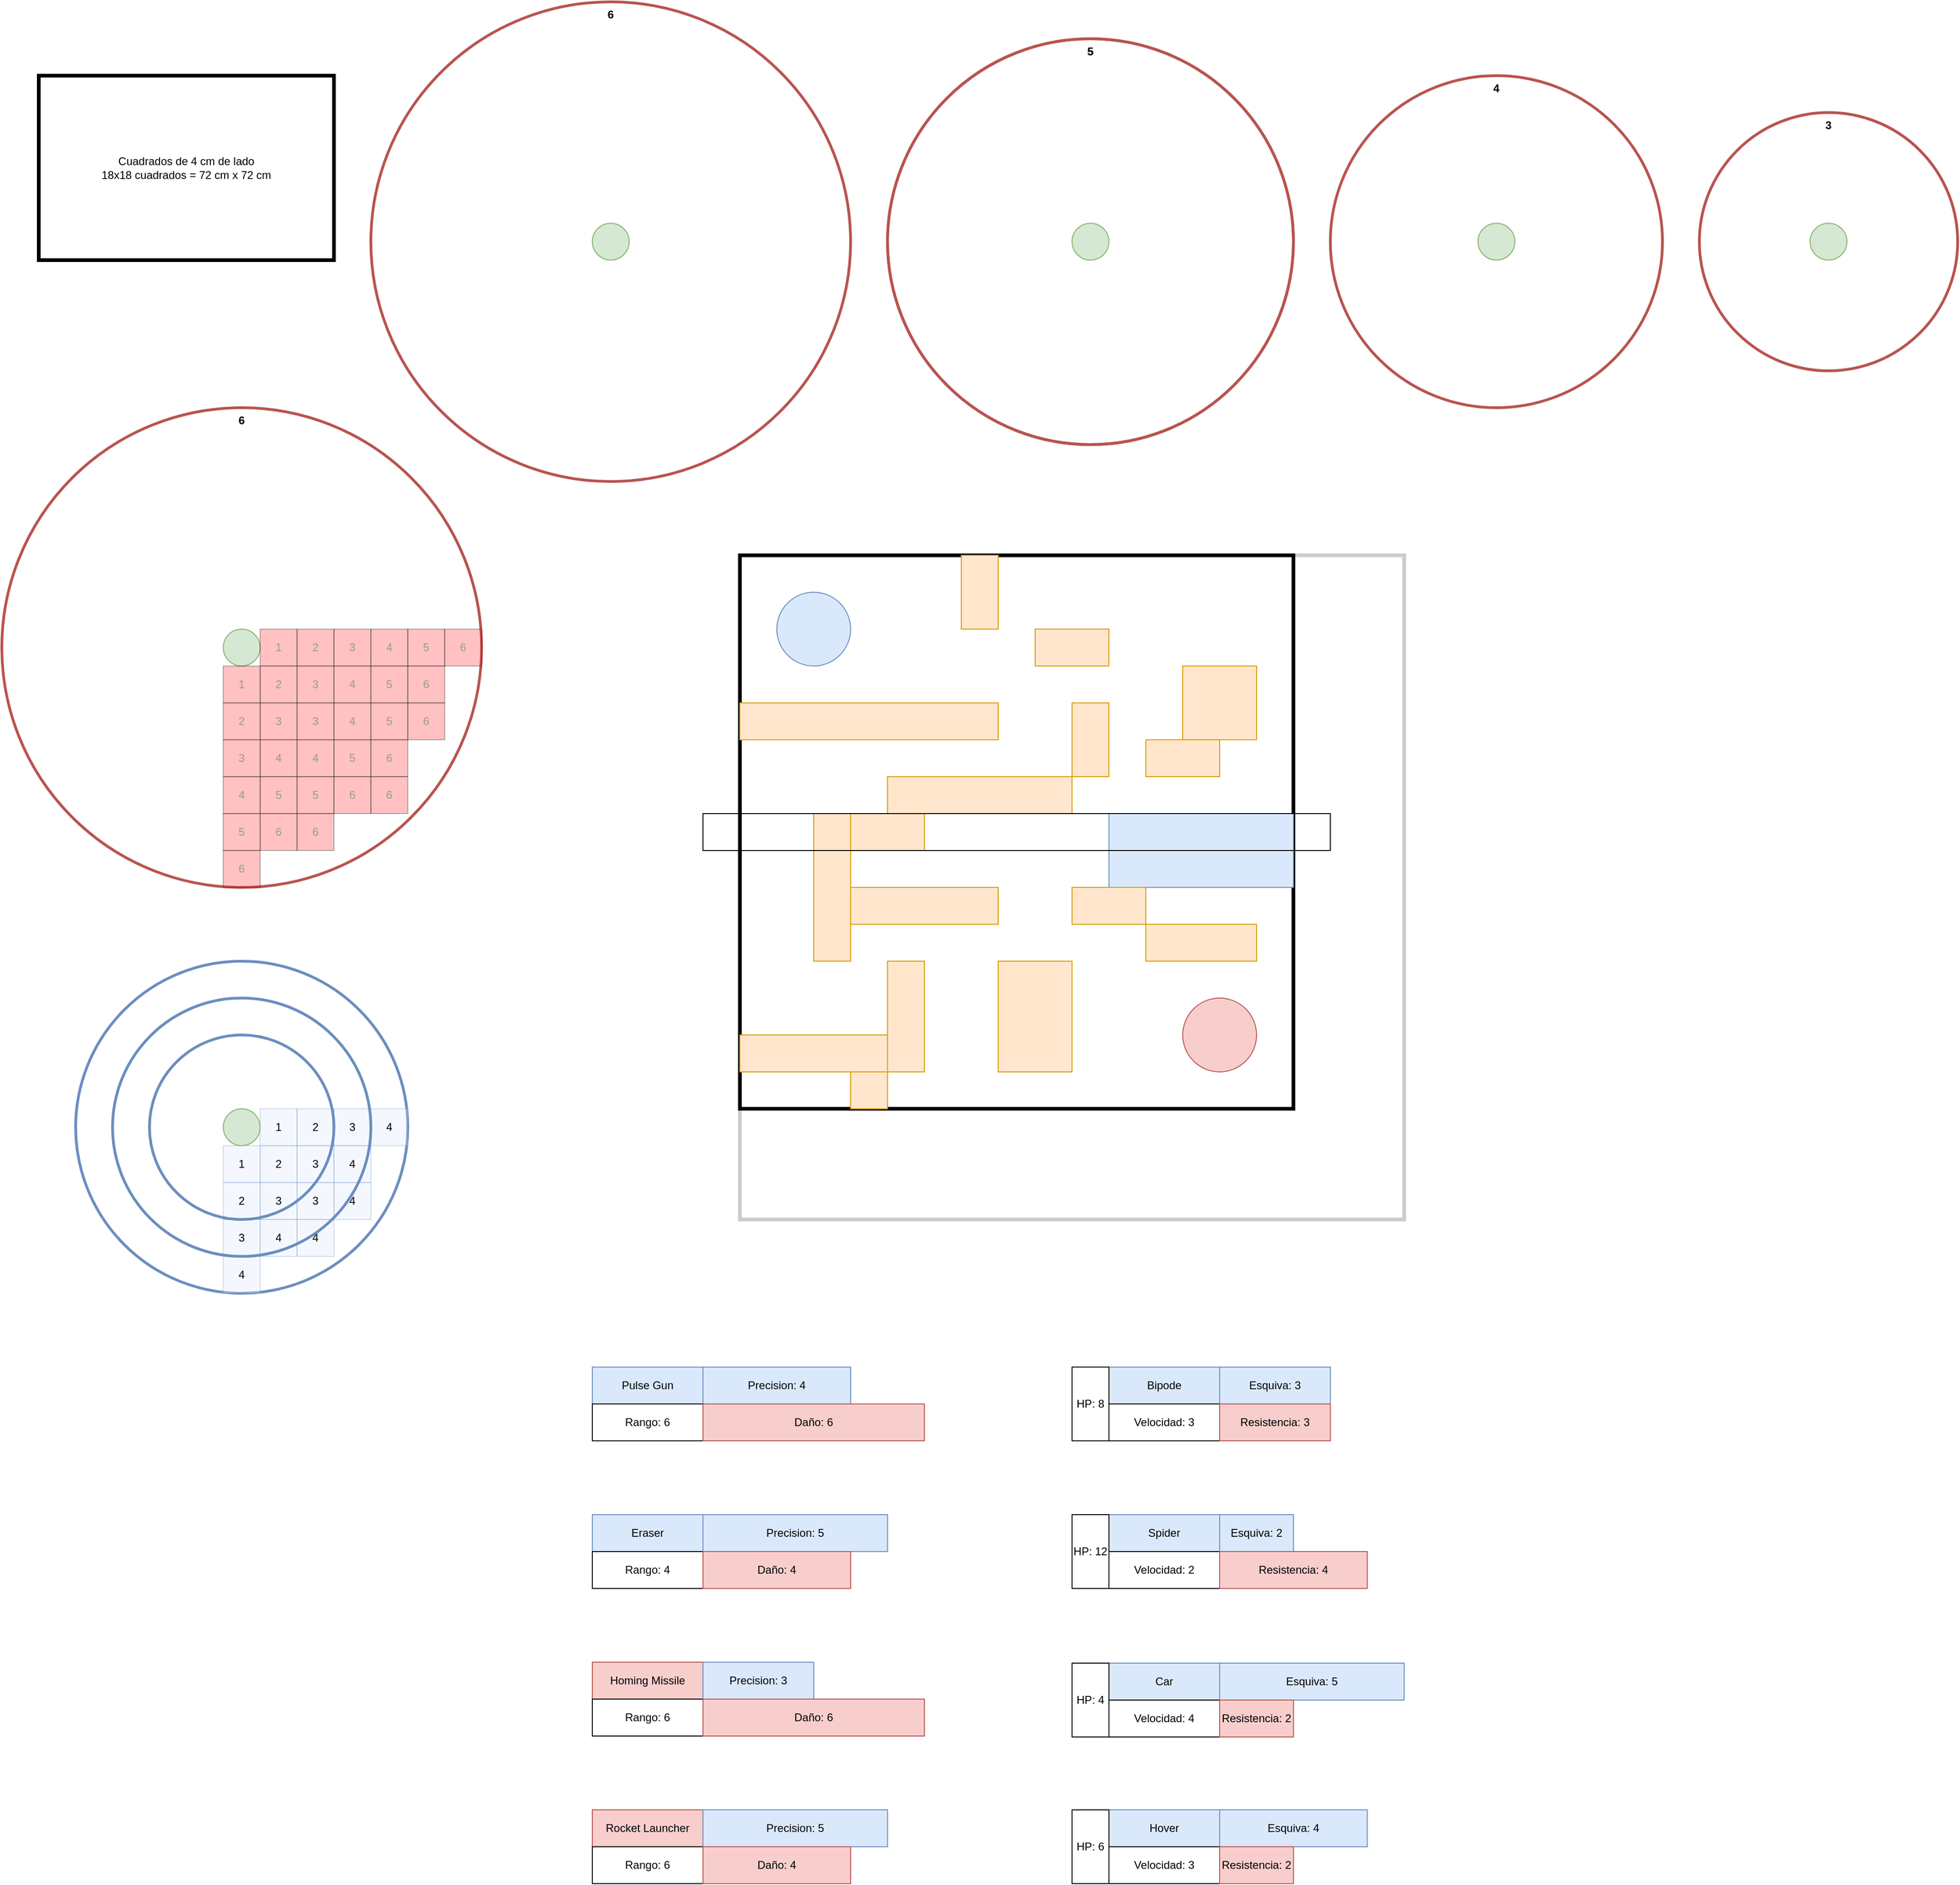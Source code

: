 <mxfile version="14.6.3" type="github">
  <diagram id="_yiUwRokFOnQKQJ4L_2b" name="Page-1">
    <mxGraphModel dx="2835" dy="1702" grid="1" gridSize="40" guides="1" tooltips="1" connect="0" arrows="0" fold="1" page="0" pageScale="1" pageWidth="1169" pageHeight="827" math="0" shadow="0">
      <root>
        <mxCell id="0" />
        <mxCell id="1" parent="0" />
        <mxCell id="3i8wpQ27d8iT5KFeXICe-116" value="" style="whiteSpace=wrap;html=1;fillColor=none;strokeWidth=4;strokeColor=#CCCCCC;" parent="1" vertex="1">
          <mxGeometry width="720" height="720" as="geometry" />
        </mxCell>
        <mxCell id="vn4npf6PUUD4SO4Y0X6b-38" value="6" style="ellipse;whiteSpace=wrap;html=1;aspect=fixed;strokeColor=#b85450;strokeWidth=3;fillColor=none;verticalAlign=top;fontStyle=1;" parent="1" vertex="1">
          <mxGeometry x="-800" y="-160" width="520" height="520" as="geometry" />
        </mxCell>
        <mxCell id="3i8wpQ27d8iT5KFeXICe-36" value="" style="ellipse;whiteSpace=wrap;html=1;aspect=fixed;strokeColor=#6c8ebf;strokeWidth=3;fillColor=none;" parent="1" vertex="1">
          <mxGeometry x="-720" y="440" width="360" height="360" as="geometry" />
        </mxCell>
        <mxCell id="QKz0i4Ya-4XRhN0GM1Uq-62" value="" style="ellipse;whiteSpace=wrap;html=1;aspect=fixed;fillColor=#d5e8d4;strokeColor=#82b366;" parent="1" vertex="1">
          <mxGeometry x="-560" y="80" width="40" height="40" as="geometry" />
        </mxCell>
        <mxCell id="PsukZITPC0t1pCXcuslk-24" value="2" style="whiteSpace=wrap;html=1;fillColor=#FF3333;gradientColor=none;opacity=30;direction=south;fontColor=#999999;" parent="1" vertex="1">
          <mxGeometry x="-520" y="120" width="40" height="40" as="geometry" />
        </mxCell>
        <mxCell id="PsukZITPC0t1pCXcuslk-25" value="3" style="whiteSpace=wrap;html=1;fillColor=#FF3333;gradientColor=none;opacity=30;direction=south;fontColor=#999999;" parent="1" vertex="1">
          <mxGeometry x="-480" y="160" width="40" height="40" as="geometry" />
        </mxCell>
        <mxCell id="PsukZITPC0t1pCXcuslk-26" value="5" style="whiteSpace=wrap;html=1;fillColor=#FF3333;gradientColor=none;opacity=30;direction=south;fontColor=#999999;" parent="1" vertex="1">
          <mxGeometry x="-440" y="200" width="40" height="40" as="geometry" />
        </mxCell>
        <mxCell id="PsukZITPC0t1pCXcuslk-39" value="1" style="whiteSpace=wrap;html=1;fillColor=#FF3333;gradientColor=none;opacity=30;direction=south;fontColor=#999999;" parent="1" vertex="1">
          <mxGeometry x="-520" y="80" width="40" height="40" as="geometry" />
        </mxCell>
        <mxCell id="PsukZITPC0t1pCXcuslk-40" value="2" style="whiteSpace=wrap;html=1;fillColor=#FF3333;gradientColor=none;opacity=30;direction=south;fontColor=#999999;" parent="1" vertex="1">
          <mxGeometry x="-480" y="80" width="40" height="40" as="geometry" />
        </mxCell>
        <mxCell id="PsukZITPC0t1pCXcuslk-41" value="3" style="whiteSpace=wrap;html=1;fillColor=#FF3333;gradientColor=none;opacity=30;direction=south;fontColor=#999999;" parent="1" vertex="1">
          <mxGeometry x="-440" y="80" width="40" height="40" as="geometry" />
        </mxCell>
        <mxCell id="PsukZITPC0t1pCXcuslk-42" value="4" style="whiteSpace=wrap;html=1;fillColor=#FF3333;gradientColor=none;opacity=30;direction=south;fontColor=#999999;" parent="1" vertex="1">
          <mxGeometry x="-400" y="80" width="40" height="40" as="geometry" />
        </mxCell>
        <mxCell id="PsukZITPC0t1pCXcuslk-43" value="5" style="whiteSpace=wrap;html=1;fillColor=#FF3333;gradientColor=none;opacity=30;direction=south;fontColor=#999999;" parent="1" vertex="1">
          <mxGeometry x="-360" y="80" width="40" height="40" as="geometry" />
        </mxCell>
        <mxCell id="PsukZITPC0t1pCXcuslk-44" value="4" style="whiteSpace=wrap;html=1;fillColor=#FF3333;gradientColor=none;opacity=30;direction=north;fontColor=#999999;" parent="1" vertex="1">
          <mxGeometry x="-440" y="160" width="40" height="40" as="geometry" />
        </mxCell>
        <mxCell id="PsukZITPC0t1pCXcuslk-45" value="5" style="whiteSpace=wrap;html=1;fillColor=#FF3333;gradientColor=none;opacity=30;direction=north;fontColor=#999999;" parent="1" vertex="1">
          <mxGeometry x="-400" y="160" width="40" height="40" as="geometry" />
        </mxCell>
        <mxCell id="PsukZITPC0t1pCXcuslk-46" value="4" style="whiteSpace=wrap;html=1;fillColor=#FF3333;gradientColor=none;opacity=30;direction=north;fontColor=#999999;" parent="1" vertex="1">
          <mxGeometry x="-480" y="200" width="40" height="40" as="geometry" />
        </mxCell>
        <mxCell id="PsukZITPC0t1pCXcuslk-47" value="5" style="whiteSpace=wrap;html=1;fillColor=#FF3333;gradientColor=none;opacity=30;direction=north;fontColor=#999999;" parent="1" vertex="1">
          <mxGeometry x="-480" y="240" width="40" height="40" as="geometry" />
        </mxCell>
        <mxCell id="PsukZITPC0t1pCXcuslk-48" value="3" style="whiteSpace=wrap;html=1;fillColor=#FF3333;gradientColor=none;opacity=30;direction=south;fontColor=#999999;" parent="1" vertex="1">
          <mxGeometry x="-520" y="160" width="40" height="40" as="geometry" />
        </mxCell>
        <mxCell id="PsukZITPC0t1pCXcuslk-50" value="4" style="whiteSpace=wrap;html=1;fillColor=#FF3333;gradientColor=none;opacity=30;direction=north;fontColor=#999999;" parent="1" vertex="1">
          <mxGeometry x="-520" y="200" width="40" height="40" as="geometry" />
        </mxCell>
        <mxCell id="PsukZITPC0t1pCXcuslk-51" value="5" style="whiteSpace=wrap;html=1;fillColor=#FF3333;gradientColor=none;opacity=30;direction=north;fontColor=#999999;" parent="1" vertex="1">
          <mxGeometry x="-520" y="240" width="40" height="40" as="geometry" />
        </mxCell>
        <mxCell id="PsukZITPC0t1pCXcuslk-52" value="3" style="whiteSpace=wrap;html=1;fillColor=#FF3333;gradientColor=none;opacity=30;direction=south;fontColor=#999999;" parent="1" vertex="1">
          <mxGeometry x="-480" y="120" width="40" height="40" as="geometry" />
        </mxCell>
        <mxCell id="PsukZITPC0t1pCXcuslk-53" value="4" style="whiteSpace=wrap;html=1;fillColor=#FF3333;gradientColor=none;opacity=30;direction=north;fontColor=#999999;" parent="1" vertex="1">
          <mxGeometry x="-440" y="120" width="40" height="40" as="geometry" />
        </mxCell>
        <mxCell id="PsukZITPC0t1pCXcuslk-54" value="5" style="whiteSpace=wrap;html=1;fillColor=#FF3333;gradientColor=none;opacity=30;direction=north;fontColor=#999999;" parent="1" vertex="1">
          <mxGeometry x="-400" y="120" width="40" height="40" as="geometry" />
        </mxCell>
        <mxCell id="PsukZITPC0t1pCXcuslk-55" value="1" style="whiteSpace=wrap;html=1;fillColor=#FF3333;gradientColor=none;opacity=30;direction=south;fontColor=#999999;" parent="1" vertex="1">
          <mxGeometry x="-560" y="120" width="40" height="40" as="geometry" />
        </mxCell>
        <mxCell id="PsukZITPC0t1pCXcuslk-57" value="2" style="whiteSpace=wrap;html=1;fillColor=#FF3333;gradientColor=none;opacity=30;direction=south;fontColor=#999999;" parent="1" vertex="1">
          <mxGeometry x="-560" y="160" width="40" height="40" as="geometry" />
        </mxCell>
        <mxCell id="PsukZITPC0t1pCXcuslk-58" value="4" style="whiteSpace=wrap;html=1;fillColor=#FF3333;gradientColor=none;opacity=30;direction=south;fontColor=#999999;" parent="1" vertex="1">
          <mxGeometry x="-560" y="240" width="40" height="40" as="geometry" />
        </mxCell>
        <mxCell id="PsukZITPC0t1pCXcuslk-59" value="3" style="whiteSpace=wrap;html=1;fillColor=#FF3333;gradientColor=none;opacity=30;direction=south;fontColor=#999999;" parent="1" vertex="1">
          <mxGeometry x="-560" y="200" width="40" height="40" as="geometry" />
        </mxCell>
        <mxCell id="PsukZITPC0t1pCXcuslk-60" value="5" style="whiteSpace=wrap;html=1;fillColor=#FF3333;gradientColor=none;opacity=30;direction=south;fontColor=#999999;" parent="1" vertex="1">
          <mxGeometry x="-560" y="280" width="40" height="40" as="geometry" />
        </mxCell>
        <mxCell id="3i8wpQ27d8iT5KFeXICe-1" value="" style="ellipse;whiteSpace=wrap;html=1;aspect=fixed;fillColor=#d5e8d4;strokeColor=#82b366;" parent="1" vertex="1">
          <mxGeometry x="-560" y="600" width="40" height="40" as="geometry" />
        </mxCell>
        <mxCell id="3i8wpQ27d8iT5KFeXICe-4" value="2" style="whiteSpace=wrap;html=1;fillColor=#dae8fc;opacity=30;direction=south;strokeColor=#6c8ebf;" parent="1" vertex="1">
          <mxGeometry x="-520" y="640" width="40" height="40" as="geometry" />
        </mxCell>
        <mxCell id="3i8wpQ27d8iT5KFeXICe-5" value="3" style="whiteSpace=wrap;html=1;fillColor=#dae8fc;opacity=30;direction=south;strokeColor=#6c8ebf;" parent="1" vertex="1">
          <mxGeometry x="-480" y="680" width="40" height="40" as="geometry" />
        </mxCell>
        <mxCell id="3i8wpQ27d8iT5KFeXICe-16" value="1" style="whiteSpace=wrap;html=1;fillColor=#dae8fc;opacity=30;direction=south;strokeColor=#6c8ebf;" parent="1" vertex="1">
          <mxGeometry x="-520" y="600" width="40" height="40" as="geometry" />
        </mxCell>
        <mxCell id="3i8wpQ27d8iT5KFeXICe-17" value="2" style="whiteSpace=wrap;html=1;fillColor=#dae8fc;opacity=30;direction=south;strokeColor=#6c8ebf;" parent="1" vertex="1">
          <mxGeometry x="-480" y="600" width="40" height="40" as="geometry" />
        </mxCell>
        <mxCell id="3i8wpQ27d8iT5KFeXICe-18" value="3" style="whiteSpace=wrap;html=1;fillColor=#dae8fc;opacity=30;direction=south;strokeColor=#6c8ebf;" parent="1" vertex="1">
          <mxGeometry x="-440" y="600" width="40" height="40" as="geometry" />
        </mxCell>
        <mxCell id="3i8wpQ27d8iT5KFeXICe-19" value="4" style="whiteSpace=wrap;html=1;fillColor=#dae8fc;opacity=30;direction=south;strokeColor=#6c8ebf;" parent="1" vertex="1">
          <mxGeometry x="-400" y="600" width="40" height="40" as="geometry" />
        </mxCell>
        <mxCell id="3i8wpQ27d8iT5KFeXICe-21" value="4" style="whiteSpace=wrap;html=1;fillColor=#dae8fc;opacity=30;direction=north;strokeColor=#6c8ebf;" parent="1" vertex="1">
          <mxGeometry x="-440" y="680" width="40" height="40" as="geometry" />
        </mxCell>
        <mxCell id="3i8wpQ27d8iT5KFeXICe-23" value="4" style="whiteSpace=wrap;html=1;fillColor=#dae8fc;opacity=30;direction=north;strokeColor=#6c8ebf;" parent="1" vertex="1">
          <mxGeometry x="-480" y="720" width="40" height="40" as="geometry" />
        </mxCell>
        <mxCell id="3i8wpQ27d8iT5KFeXICe-25" value="3" style="whiteSpace=wrap;html=1;fillColor=#dae8fc;opacity=30;direction=south;strokeColor=#6c8ebf;" parent="1" vertex="1">
          <mxGeometry x="-520" y="680" width="40" height="40" as="geometry" />
        </mxCell>
        <mxCell id="3i8wpQ27d8iT5KFeXICe-26" value="4" style="whiteSpace=wrap;html=1;fillColor=#dae8fc;opacity=30;direction=north;strokeColor=#6c8ebf;" parent="1" vertex="1">
          <mxGeometry x="-520" y="720" width="40" height="40" as="geometry" />
        </mxCell>
        <mxCell id="3i8wpQ27d8iT5KFeXICe-28" value="3" style="whiteSpace=wrap;html=1;fillColor=#dae8fc;opacity=30;direction=south;strokeColor=#6c8ebf;" parent="1" vertex="1">
          <mxGeometry x="-480" y="640" width="40" height="40" as="geometry" />
        </mxCell>
        <mxCell id="3i8wpQ27d8iT5KFeXICe-29" value="4" style="whiteSpace=wrap;html=1;fillColor=#dae8fc;opacity=30;direction=north;strokeColor=#6c8ebf;" parent="1" vertex="1">
          <mxGeometry x="-440" y="640" width="40" height="40" as="geometry" />
        </mxCell>
        <mxCell id="3i8wpQ27d8iT5KFeXICe-31" value="1" style="whiteSpace=wrap;html=1;fillColor=#dae8fc;opacity=30;direction=south;strokeColor=#6c8ebf;" parent="1" vertex="1">
          <mxGeometry x="-560" y="640" width="40" height="40" as="geometry" />
        </mxCell>
        <mxCell id="3i8wpQ27d8iT5KFeXICe-32" value="2" style="whiteSpace=wrap;html=1;fillColor=#dae8fc;opacity=30;direction=south;strokeColor=#6c8ebf;" parent="1" vertex="1">
          <mxGeometry x="-560" y="680" width="40" height="40" as="geometry" />
        </mxCell>
        <mxCell id="3i8wpQ27d8iT5KFeXICe-33" value="4" style="whiteSpace=wrap;html=1;fillColor=#dae8fc;opacity=30;direction=south;strokeColor=#6c8ebf;" parent="1" vertex="1">
          <mxGeometry x="-560" y="760" width="40" height="40" as="geometry" />
        </mxCell>
        <mxCell id="3i8wpQ27d8iT5KFeXICe-34" value="3" style="whiteSpace=wrap;html=1;fillColor=#dae8fc;opacity=30;direction=south;strokeColor=#6c8ebf;" parent="1" vertex="1">
          <mxGeometry x="-560" y="720" width="40" height="40" as="geometry" />
        </mxCell>
        <mxCell id="3i8wpQ27d8iT5KFeXICe-45" value="" style="ellipse;whiteSpace=wrap;html=1;aspect=fixed;strokeColor=#6c8ebf;strokeWidth=3;fillColor=none;" parent="1" vertex="1">
          <mxGeometry x="-680" y="480" width="280" height="280" as="geometry" />
        </mxCell>
        <mxCell id="3i8wpQ27d8iT5KFeXICe-46" value="6" style="whiteSpace=wrap;html=1;fillColor=#FF3333;gradientColor=none;opacity=30;direction=south;fontColor=#999999;" parent="1" vertex="1">
          <mxGeometry x="-560" y="320" width="40" height="40" as="geometry" />
        </mxCell>
        <mxCell id="3i8wpQ27d8iT5KFeXICe-47" value="6" style="whiteSpace=wrap;html=1;fillColor=#FF3333;gradientColor=none;opacity=30;direction=south;fontColor=#999999;" parent="1" vertex="1">
          <mxGeometry x="-520" y="280" width="40" height="40" as="geometry" />
        </mxCell>
        <mxCell id="3i8wpQ27d8iT5KFeXICe-48" value="6" style="whiteSpace=wrap;html=1;fillColor=#FF3333;gradientColor=none;opacity=30;direction=south;fontColor=#999999;" parent="1" vertex="1">
          <mxGeometry x="-480" y="280" width="40" height="40" as="geometry" />
        </mxCell>
        <mxCell id="3i8wpQ27d8iT5KFeXICe-49" value="6" style="whiteSpace=wrap;html=1;fillColor=#FF3333;gradientColor=none;opacity=30;direction=south;fontColor=#999999;" parent="1" vertex="1">
          <mxGeometry x="-440" y="240" width="40" height="40" as="geometry" />
        </mxCell>
        <mxCell id="3i8wpQ27d8iT5KFeXICe-50" value="6" style="whiteSpace=wrap;html=1;fillColor=#FF3333;gradientColor=none;opacity=30;direction=south;fontColor=#999999;" parent="1" vertex="1">
          <mxGeometry x="-400" y="200" width="40" height="40" as="geometry" />
        </mxCell>
        <mxCell id="3i8wpQ27d8iT5KFeXICe-51" value="6" style="whiteSpace=wrap;html=1;fillColor=#FF3333;gradientColor=none;opacity=30;direction=south;fontColor=#999999;" parent="1" vertex="1">
          <mxGeometry x="-320" y="80" width="40" height="40" as="geometry" />
        </mxCell>
        <mxCell id="3i8wpQ27d8iT5KFeXICe-52" value="6" style="whiteSpace=wrap;html=1;fillColor=#FF3333;gradientColor=none;opacity=30;direction=south;fontColor=#999999;" parent="1" vertex="1">
          <mxGeometry x="-360" y="120" width="40" height="40" as="geometry" />
        </mxCell>
        <mxCell id="3i8wpQ27d8iT5KFeXICe-53" value="6" style="whiteSpace=wrap;html=1;fillColor=#FF3333;gradientColor=none;opacity=30;direction=south;fontColor=#999999;" parent="1" vertex="1">
          <mxGeometry x="-360" y="160" width="40" height="40" as="geometry" />
        </mxCell>
        <mxCell id="3i8wpQ27d8iT5KFeXICe-54" value="6" style="whiteSpace=wrap;html=1;fillColor=#FF3333;gradientColor=none;opacity=30;direction=south;fontColor=#999999;" parent="1" vertex="1">
          <mxGeometry x="-400" y="240" width="40" height="40" as="geometry" />
        </mxCell>
        <mxCell id="3i8wpQ27d8iT5KFeXICe-55" value="" style="ellipse;whiteSpace=wrap;html=1;aspect=fixed;strokeColor=#6c8ebf;strokeWidth=3;fillColor=none;" parent="1" vertex="1">
          <mxGeometry x="-640" y="520" width="200" height="200" as="geometry" />
        </mxCell>
        <mxCell id="3i8wpQ27d8iT5KFeXICe-56" value="Pulse Gun" style="whiteSpace=wrap;html=1;fillColor=#dae8fc;strokeColor=#6c8ebf;" parent="1" vertex="1">
          <mxGeometry x="-160" y="880" width="120" height="40" as="geometry" />
        </mxCell>
        <mxCell id="3i8wpQ27d8iT5KFeXICe-57" value="Rango: 6" style="whiteSpace=wrap;html=1;" parent="1" vertex="1">
          <mxGeometry x="-160" y="920" width="120" height="40" as="geometry" />
        </mxCell>
        <mxCell id="3i8wpQ27d8iT5KFeXICe-71" value="" style="group;" parent="1" vertex="1" connectable="0">
          <mxGeometry x="160" y="-560" width="440" height="440" as="geometry" />
        </mxCell>
        <mxCell id="3i8wpQ27d8iT5KFeXICe-68" value="5" style="ellipse;whiteSpace=wrap;html=1;aspect=fixed;strokeColor=#b85450;strokeWidth=3;fillColor=none;verticalAlign=top;fontStyle=1;" parent="3i8wpQ27d8iT5KFeXICe-71" vertex="1">
          <mxGeometry width="440" height="440" as="geometry" />
        </mxCell>
        <mxCell id="3i8wpQ27d8iT5KFeXICe-69" value="" style="ellipse;whiteSpace=wrap;html=1;aspect=fixed;fillColor=#d5e8d4;strokeColor=#82b366;" parent="3i8wpQ27d8iT5KFeXICe-71" vertex="1">
          <mxGeometry x="200" y="200" width="40" height="40" as="geometry" />
        </mxCell>
        <mxCell id="3i8wpQ27d8iT5KFeXICe-70" value="5" style="ellipse;whiteSpace=wrap;html=1;aspect=fixed;strokeColor=#b85450;strokeWidth=3;fillColor=none;verticalAlign=top;fontStyle=1;" parent="3i8wpQ27d8iT5KFeXICe-71" vertex="1">
          <mxGeometry width="440" height="440" as="geometry" />
        </mxCell>
        <mxCell id="3i8wpQ27d8iT5KFeXICe-73" value="" style="group;" parent="1" vertex="1" connectable="0">
          <mxGeometry x="640" y="-520" width="360" height="360" as="geometry" />
        </mxCell>
        <mxCell id="3i8wpQ27d8iT5KFeXICe-63" value="4" style="ellipse;whiteSpace=wrap;html=1;aspect=fixed;strokeColor=#b85450;strokeWidth=3;fillColor=none;verticalAlign=top;fontStyle=1;" parent="3i8wpQ27d8iT5KFeXICe-73" vertex="1">
          <mxGeometry width="360" height="360" as="geometry" />
        </mxCell>
        <mxCell id="3i8wpQ27d8iT5KFeXICe-64" value="" style="ellipse;whiteSpace=wrap;html=1;aspect=fixed;fillColor=#d5e8d4;strokeColor=#82b366;" parent="3i8wpQ27d8iT5KFeXICe-73" vertex="1">
          <mxGeometry x="160" y="160" width="40" height="40" as="geometry" />
        </mxCell>
        <mxCell id="3i8wpQ27d8iT5KFeXICe-79" value="Precision: 4" style="whiteSpace=wrap;html=1;fillColor=#dae8fc;strokeColor=#6c8ebf;" parent="1" vertex="1">
          <mxGeometry x="-40" y="880" width="160" height="40" as="geometry" />
        </mxCell>
        <mxCell id="3i8wpQ27d8iT5KFeXICe-80" value="Daño: 6" style="whiteSpace=wrap;html=1;fillColor=#f8cecc;strokeColor=#b85450;" parent="1" vertex="1">
          <mxGeometry x="-40" y="920" width="240" height="40" as="geometry" />
        </mxCell>
        <mxCell id="3i8wpQ27d8iT5KFeXICe-81" value="Bipode" style="whiteSpace=wrap;html=1;fillColor=#dae8fc;strokeColor=#6c8ebf;" parent="1" vertex="1">
          <mxGeometry x="400" y="880" width="120" height="40" as="geometry" />
        </mxCell>
        <mxCell id="3i8wpQ27d8iT5KFeXICe-82" value="Velocidad: 3" style="whiteSpace=wrap;html=1;" parent="1" vertex="1">
          <mxGeometry x="400" y="920" width="120" height="40" as="geometry" />
        </mxCell>
        <mxCell id="3i8wpQ27d8iT5KFeXICe-83" value="Esquiva: 3" style="whiteSpace=wrap;html=1;fillColor=#dae8fc;strokeColor=#6c8ebf;" parent="1" vertex="1">
          <mxGeometry x="520" y="880" width="120" height="40" as="geometry" />
        </mxCell>
        <mxCell id="3i8wpQ27d8iT5KFeXICe-84" value="Resistencia: 3" style="whiteSpace=wrap;html=1;fillColor=#f8cecc;strokeColor=#b85450;" parent="1" vertex="1">
          <mxGeometry x="520" y="920" width="120" height="40" as="geometry" />
        </mxCell>
        <mxCell id="3i8wpQ27d8iT5KFeXICe-85" value="HP: 8" style="whiteSpace=wrap;html=1;" parent="1" vertex="1">
          <mxGeometry x="360" y="880" width="40" height="80" as="geometry" />
        </mxCell>
        <mxCell id="3i8wpQ27d8iT5KFeXICe-90" value="Eraser" style="whiteSpace=wrap;html=1;fillColor=#dae8fc;strokeColor=#6c8ebf;" parent="1" vertex="1">
          <mxGeometry x="-160" y="1040" width="120" height="40" as="geometry" />
        </mxCell>
        <mxCell id="3i8wpQ27d8iT5KFeXICe-91" value="Rango: 4" style="whiteSpace=wrap;html=1;" parent="1" vertex="1">
          <mxGeometry x="-160" y="1080" width="120" height="40" as="geometry" />
        </mxCell>
        <mxCell id="3i8wpQ27d8iT5KFeXICe-92" value="Precision: 5" style="whiteSpace=wrap;html=1;fillColor=#dae8fc;strokeColor=#6c8ebf;" parent="1" vertex="1">
          <mxGeometry x="-40" y="1040" width="200" height="40" as="geometry" />
        </mxCell>
        <mxCell id="3i8wpQ27d8iT5KFeXICe-93" value="Daño: 4" style="whiteSpace=wrap;html=1;fillColor=#f8cecc;strokeColor=#b85450;" parent="1" vertex="1">
          <mxGeometry x="-40" y="1080" width="160" height="40" as="geometry" />
        </mxCell>
        <mxCell id="QUq8jVQ-3CsHZDVAN7Um-1" value="" style="whiteSpace=wrap;html=1;fillColor=none;strokeWidth=4;" parent="1" vertex="1">
          <mxGeometry width="600" height="600" as="geometry" />
        </mxCell>
        <mxCell id="QUq8jVQ-3CsHZDVAN7Um-2" value="" style="whiteSpace=wrap;html=1;strokeWidth=1;fillColor=#ffe6cc;strokeColor=#d79b00;" parent="1" vertex="1">
          <mxGeometry y="160" width="280" height="40" as="geometry" />
        </mxCell>
        <mxCell id="QUq8jVQ-3CsHZDVAN7Um-3" value="" style="ellipse;whiteSpace=wrap;html=1;aspect=fixed;strokeWidth=1;fillColor=#dae8fc;strokeColor=#6c8ebf;" parent="1" vertex="1">
          <mxGeometry x="40" y="40" width="80" height="80" as="geometry" />
        </mxCell>
        <mxCell id="QUq8jVQ-3CsHZDVAN7Um-4" value="" style="ellipse;whiteSpace=wrap;html=1;aspect=fixed;strokeWidth=1;fillColor=#f8cecc;strokeColor=#b85450;" parent="1" vertex="1">
          <mxGeometry x="480" y="480" width="80" height="80" as="geometry" />
        </mxCell>
        <mxCell id="_W_RC7Hk2FGRDH1CuONX-2" value="" style="whiteSpace=wrap;html=1;strokeWidth=1;fillColor=#ffe6cc;strokeColor=#d79b00;" parent="1" vertex="1">
          <mxGeometry x="160" y="240" width="200" height="40" as="geometry" />
        </mxCell>
        <mxCell id="_W_RC7Hk2FGRDH1CuONX-4" value="" style="whiteSpace=wrap;html=1;strokeWidth=1;fillColor=#ffe6cc;strokeColor=#d79b00;" parent="1" vertex="1">
          <mxGeometry x="360" y="160" width="40" height="80" as="geometry" />
        </mxCell>
        <mxCell id="_W_RC7Hk2FGRDH1CuONX-5" value="" style="whiteSpace=wrap;html=1;strokeWidth=1;fillColor=#ffe6cc;strokeColor=#d79b00;" parent="1" vertex="1">
          <mxGeometry x="80" y="280" width="40" height="160" as="geometry" />
        </mxCell>
        <mxCell id="_W_RC7Hk2FGRDH1CuONX-7" value="" style="whiteSpace=wrap;html=1;strokeWidth=1;fillColor=#ffe6cc;strokeColor=#d79b00;" parent="1" vertex="1">
          <mxGeometry x="120" y="280" width="80" height="40" as="geometry" />
        </mxCell>
        <mxCell id="_W_RC7Hk2FGRDH1CuONX-11" value="" style="whiteSpace=wrap;html=1;strokeWidth=1;fillColor=#dae8fc;strokeColor=#6c8ebf;" parent="1" vertex="1">
          <mxGeometry x="400" y="280" width="200" height="80" as="geometry" />
        </mxCell>
        <mxCell id="_W_RC7Hk2FGRDH1CuONX-16" value="" style="whiteSpace=wrap;html=1;strokeWidth=1;fillColor=#ffe6cc;strokeColor=#d79b00;" parent="1" vertex="1">
          <mxGeometry x="440" y="200" width="80" height="40" as="geometry" />
        </mxCell>
        <mxCell id="_W_RC7Hk2FGRDH1CuONX-17" value="" style="whiteSpace=wrap;html=1;strokeWidth=1;fillColor=#ffe6cc;strokeColor=#d79b00;" parent="1" vertex="1">
          <mxGeometry x="480" y="120" width="80" height="80" as="geometry" />
        </mxCell>
        <mxCell id="_W_RC7Hk2FGRDH1CuONX-18" value="" style="whiteSpace=wrap;html=1;strokeWidth=1;fillColor=#ffe6cc;strokeColor=#d79b00;" parent="1" vertex="1">
          <mxGeometry x="440" y="400" width="120" height="40" as="geometry" />
        </mxCell>
        <mxCell id="_W_RC7Hk2FGRDH1CuONX-19" value="" style="whiteSpace=wrap;html=1;strokeWidth=1;fillColor=#ffe6cc;strokeColor=#d79b00;" parent="1" vertex="1">
          <mxGeometry y="520" width="160" height="40" as="geometry" />
        </mxCell>
        <mxCell id="_W_RC7Hk2FGRDH1CuONX-20" value="" style="whiteSpace=wrap;html=1;strokeWidth=1;fillColor=#ffe6cc;strokeColor=#d79b00;" parent="1" vertex="1">
          <mxGeometry x="120" y="560" width="40" height="40" as="geometry" />
        </mxCell>
        <mxCell id="_W_RC7Hk2FGRDH1CuONX-21" value="" style="whiteSpace=wrap;html=1;strokeWidth=1;fillColor=#ffe6cc;strokeColor=#d79b00;" parent="1" vertex="1">
          <mxGeometry x="160" y="440" width="40" height="120" as="geometry" />
        </mxCell>
        <mxCell id="_W_RC7Hk2FGRDH1CuONX-22" value="" style="whiteSpace=wrap;html=1;strokeWidth=1;fillColor=#ffe6cc;strokeColor=#d79b00;" parent="1" vertex="1">
          <mxGeometry x="120" y="360" width="160" height="40" as="geometry" />
        </mxCell>
        <mxCell id="_W_RC7Hk2FGRDH1CuONX-23" value="" style="whiteSpace=wrap;html=1;strokeWidth=1;fillColor=#ffe6cc;strokeColor=#d79b00;" parent="1" vertex="1">
          <mxGeometry x="280" y="440" width="80" height="120" as="geometry" />
        </mxCell>
        <mxCell id="_W_RC7Hk2FGRDH1CuONX-25" value="" style="whiteSpace=wrap;html=1;strokeWidth=1;fillColor=#ffe6cc;strokeColor=#d79b00;" parent="1" vertex="1">
          <mxGeometry x="360" y="360" width="80" height="40" as="geometry" />
        </mxCell>
        <mxCell id="vn4npf6PUUD4SO4Y0X6b-39" value="" style="whiteSpace=wrap;html=1;strokeWidth=1;fillColor=#ffe6cc;strokeColor=#d79b00;" parent="1" vertex="1">
          <mxGeometry x="240" width="40" height="80" as="geometry" />
        </mxCell>
        <mxCell id="vn4npf6PUUD4SO4Y0X6b-40" value="" style="whiteSpace=wrap;html=1;strokeWidth=1;fillColor=#ffe6cc;strokeColor=#d79b00;" parent="1" vertex="1">
          <mxGeometry x="320" y="80" width="80" height="40" as="geometry" />
        </mxCell>
        <mxCell id="3i8wpQ27d8iT5KFeXICe-72" value="" style="group;" parent="1" vertex="1" connectable="0">
          <mxGeometry x="1040" y="-480" width="280" height="280" as="geometry" />
        </mxCell>
        <mxCell id="3i8wpQ27d8iT5KFeXICe-66" value="3" style="ellipse;whiteSpace=wrap;html=1;aspect=fixed;strokeColor=#b85450;strokeWidth=3;fillColor=none;verticalAlign=top;fontStyle=1;" parent="3i8wpQ27d8iT5KFeXICe-72" vertex="1">
          <mxGeometry width="280" height="280" as="geometry" />
        </mxCell>
        <mxCell id="3i8wpQ27d8iT5KFeXICe-67" value="" style="ellipse;whiteSpace=wrap;html=1;aspect=fixed;fillColor=#d5e8d4;strokeColor=#82b366;" parent="3i8wpQ27d8iT5KFeXICe-72" vertex="1">
          <mxGeometry x="120" y="120" width="40" height="40" as="geometry" />
        </mxCell>
        <mxCell id="3i8wpQ27d8iT5KFeXICe-98" value="Spider" style="whiteSpace=wrap;html=1;fillColor=#dae8fc;strokeColor=#6c8ebf;" parent="1" vertex="1">
          <mxGeometry x="400" y="1040" width="120" height="40" as="geometry" />
        </mxCell>
        <mxCell id="3i8wpQ27d8iT5KFeXICe-99" value="Velocidad: 2" style="whiteSpace=wrap;html=1;" parent="1" vertex="1">
          <mxGeometry x="400" y="1080" width="120" height="40" as="geometry" />
        </mxCell>
        <mxCell id="3i8wpQ27d8iT5KFeXICe-100" value="Esquiva: 2" style="whiteSpace=wrap;html=1;fillColor=#dae8fc;strokeColor=#6c8ebf;" parent="1" vertex="1">
          <mxGeometry x="520" y="1040" width="80" height="40" as="geometry" />
        </mxCell>
        <mxCell id="3i8wpQ27d8iT5KFeXICe-101" value="Resistencia: 4" style="whiteSpace=wrap;html=1;fillColor=#f8cecc;strokeColor=#b85450;" parent="1" vertex="1">
          <mxGeometry x="520" y="1080" width="160" height="40" as="geometry" />
        </mxCell>
        <mxCell id="3i8wpQ27d8iT5KFeXICe-102" value="HP: 12" style="whiteSpace=wrap;html=1;" parent="1" vertex="1">
          <mxGeometry x="360" y="1040" width="40" height="80" as="geometry" />
        </mxCell>
        <mxCell id="3i8wpQ27d8iT5KFeXICe-103" value="Car" style="whiteSpace=wrap;html=1;fillColor=#dae8fc;strokeColor=#6c8ebf;" parent="1" vertex="1">
          <mxGeometry x="400" y="1201" width="120" height="40" as="geometry" />
        </mxCell>
        <mxCell id="3i8wpQ27d8iT5KFeXICe-104" value="Velocidad: 4" style="whiteSpace=wrap;html=1;" parent="1" vertex="1">
          <mxGeometry x="400" y="1241" width="120" height="40" as="geometry" />
        </mxCell>
        <mxCell id="3i8wpQ27d8iT5KFeXICe-105" value="Esquiva: 5" style="whiteSpace=wrap;html=1;fillColor=#dae8fc;strokeColor=#6c8ebf;" parent="1" vertex="1">
          <mxGeometry x="520" y="1201" width="200" height="40" as="geometry" />
        </mxCell>
        <mxCell id="3i8wpQ27d8iT5KFeXICe-106" value="Resistencia: 2" style="whiteSpace=wrap;html=1;fillColor=#f8cecc;strokeColor=#b85450;" parent="1" vertex="1">
          <mxGeometry x="520" y="1241" width="80" height="40" as="geometry" />
        </mxCell>
        <mxCell id="3i8wpQ27d8iT5KFeXICe-107" value="HP: 4" style="whiteSpace=wrap;html=1;" parent="1" vertex="1">
          <mxGeometry x="360" y="1201" width="40" height="80" as="geometry" />
        </mxCell>
        <mxCell id="3i8wpQ27d8iT5KFeXICe-109" value="" style="whiteSpace=wrap;html=1;fillColor=none;align=center;" parent="1" vertex="1">
          <mxGeometry x="-40" y="280" width="680" height="40" as="geometry" />
        </mxCell>
        <mxCell id="3i8wpQ27d8iT5KFeXICe-112" value="Homing Missile" style="whiteSpace=wrap;html=1;fillColor=#f8cecc;strokeColor=#b85450;" parent="1" vertex="1">
          <mxGeometry x="-160" y="1200" width="120" height="40" as="geometry" />
        </mxCell>
        <mxCell id="3i8wpQ27d8iT5KFeXICe-113" value="Rango: 6" style="whiteSpace=wrap;html=1;" parent="1" vertex="1">
          <mxGeometry x="-160" y="1240" width="120" height="40" as="geometry" />
        </mxCell>
        <mxCell id="3i8wpQ27d8iT5KFeXICe-114" value="Precision: 3" style="whiteSpace=wrap;html=1;fillColor=#dae8fc;strokeColor=#6c8ebf;" parent="1" vertex="1">
          <mxGeometry x="-40" y="1200" width="120" height="40" as="geometry" />
        </mxCell>
        <mxCell id="3i8wpQ27d8iT5KFeXICe-115" value="Daño: 6" style="whiteSpace=wrap;html=1;fillColor=#f8cecc;strokeColor=#b85450;" parent="1" vertex="1">
          <mxGeometry x="-40" y="1240" width="240" height="40" as="geometry" />
        </mxCell>
        <mxCell id="3i8wpQ27d8iT5KFeXICe-117" value="Cuadrados de 4 cm de lado&lt;br&gt;18x18 cuadrados = 72 cm x 72 cm" style="whiteSpace=wrap;html=1;fillColor=none;strokeWidth=4;" parent="1" vertex="1">
          <mxGeometry x="-760" y="-520" width="320" height="200" as="geometry" />
        </mxCell>
        <mxCell id="3i8wpQ27d8iT5KFeXICe-119" value="" style="group;" parent="1" vertex="1" connectable="0">
          <mxGeometry x="-400" y="-600" width="520" height="520" as="geometry" />
        </mxCell>
        <mxCell id="3i8wpQ27d8iT5KFeXICe-74" value="6" style="ellipse;whiteSpace=wrap;html=1;aspect=fixed;strokeColor=#b85450;strokeWidth=3;fillColor=none;verticalAlign=top;fontStyle=1;" parent="3i8wpQ27d8iT5KFeXICe-119" vertex="1">
          <mxGeometry width="520" height="520" as="geometry" />
        </mxCell>
        <mxCell id="3i8wpQ27d8iT5KFeXICe-75" value="" style="ellipse;whiteSpace=wrap;html=1;aspect=fixed;fillColor=#d5e8d4;strokeColor=#82b366;" parent="3i8wpQ27d8iT5KFeXICe-119" vertex="1">
          <mxGeometry x="240" y="240" width="40" height="40" as="geometry" />
        </mxCell>
        <mxCell id="Rd2JOmP5YRvVJ56X9Pbh-1" value="Hover" style="whiteSpace=wrap;html=1;fillColor=#dae8fc;strokeColor=#6c8ebf;" parent="1" vertex="1">
          <mxGeometry x="400" y="1360" width="120" height="40" as="geometry" />
        </mxCell>
        <mxCell id="Rd2JOmP5YRvVJ56X9Pbh-2" value="Velocidad: 3" style="whiteSpace=wrap;html=1;" parent="1" vertex="1">
          <mxGeometry x="400" y="1400" width="120" height="40" as="geometry" />
        </mxCell>
        <mxCell id="Rd2JOmP5YRvVJ56X9Pbh-3" value="Esquiva: 4" style="whiteSpace=wrap;html=1;fillColor=#dae8fc;strokeColor=#6c8ebf;" parent="1" vertex="1">
          <mxGeometry x="520" y="1360" width="160" height="40" as="geometry" />
        </mxCell>
        <mxCell id="Rd2JOmP5YRvVJ56X9Pbh-4" value="Resistencia: 2" style="whiteSpace=wrap;html=1;fillColor=#f8cecc;strokeColor=#b85450;" parent="1" vertex="1">
          <mxGeometry x="520" y="1400" width="80" height="40" as="geometry" />
        </mxCell>
        <mxCell id="Rd2JOmP5YRvVJ56X9Pbh-5" value="HP: 6" style="whiteSpace=wrap;html=1;" parent="1" vertex="1">
          <mxGeometry x="360" y="1360" width="40" height="80" as="geometry" />
        </mxCell>
        <mxCell id="Rd2JOmP5YRvVJ56X9Pbh-6" value="Rocket Launcher" style="whiteSpace=wrap;html=1;fillColor=#f8cecc;strokeColor=#b85450;" parent="1" vertex="1">
          <mxGeometry x="-160" y="1360" width="120" height="40" as="geometry" />
        </mxCell>
        <mxCell id="Rd2JOmP5YRvVJ56X9Pbh-7" value="Rango: 6" style="whiteSpace=wrap;html=1;" parent="1" vertex="1">
          <mxGeometry x="-160" y="1400" width="120" height="40" as="geometry" />
        </mxCell>
        <mxCell id="Rd2JOmP5YRvVJ56X9Pbh-8" value="Precision: 5" style="whiteSpace=wrap;html=1;fillColor=#dae8fc;strokeColor=#6c8ebf;" parent="1" vertex="1">
          <mxGeometry x="-40" y="1360" width="200" height="40" as="geometry" />
        </mxCell>
        <mxCell id="Rd2JOmP5YRvVJ56X9Pbh-9" value="Daño: 4" style="whiteSpace=wrap;html=1;fillColor=#f8cecc;strokeColor=#b85450;" parent="1" vertex="1">
          <mxGeometry x="-40" y="1400" width="160" height="40" as="geometry" />
        </mxCell>
      </root>
    </mxGraphModel>
  </diagram>
</mxfile>
